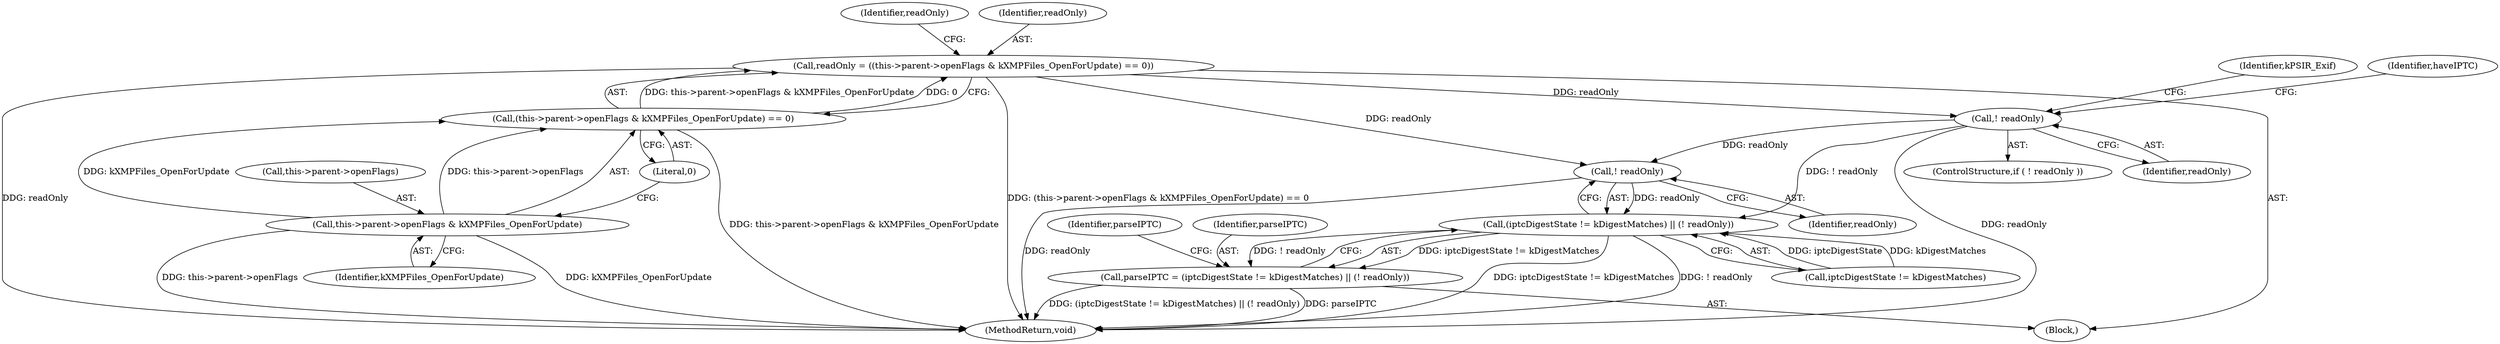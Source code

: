 digraph "0_exempi_e163667a06a9b656a047b0ec660b871f29a83c9f@API" {
"1000406" [label="(Call,! readOnly)"];
"1000215" [label="(Call,! readOnly)"];
"1000118" [label="(Call,readOnly = ((this->parent->openFlags & kXMPFiles_OpenForUpdate) == 0))"];
"1000120" [label="(Call,(this->parent->openFlags & kXMPFiles_OpenForUpdate) == 0)"];
"1000121" [label="(Call,this->parent->openFlags & kXMPFiles_OpenForUpdate)"];
"1000402" [label="(Call,(iptcDigestState != kDigestMatches) || (! readOnly))"];
"1000400" [label="(Call,parseIPTC = (iptcDigestState != kDigestMatches) || (! readOnly))"];
"1000121" [label="(Call,this->parent->openFlags & kXMPFiles_OpenForUpdate)"];
"1000110" [label="(Block,)"];
"1000216" [label="(Identifier,readOnly)"];
"1000402" [label="(Call,(iptcDigestState != kDigestMatches) || (! readOnly))"];
"1000218" [label="(Identifier,kPSIR_Exif)"];
"1000130" [label="(Identifier,readOnly)"];
"1000401" [label="(Identifier,parseIPTC)"];
"1000122" [label="(Call,this->parent->openFlags)"];
"1000215" [label="(Call,! readOnly)"];
"1000407" [label="(Identifier,readOnly)"];
"1000118" [label="(Call,readOnly = ((this->parent->openFlags & kXMPFiles_OpenForUpdate) == 0))"];
"1000214" [label="(ControlStructure,if ( ! readOnly ))"];
"1000403" [label="(Call,iptcDigestState != kDigestMatches)"];
"1000119" [label="(Identifier,readOnly)"];
"1000120" [label="(Call,(this->parent->openFlags & kXMPFiles_OpenForUpdate) == 0)"];
"1000127" [label="(Identifier,kXMPFiles_OpenForUpdate)"];
"1000406" [label="(Call,! readOnly)"];
"1000432" [label="(MethodReturn,void)"];
"1000409" [label="(Identifier,parseIPTC)"];
"1000128" [label="(Literal,0)"];
"1000222" [label="(Identifier,haveIPTC)"];
"1000400" [label="(Call,parseIPTC = (iptcDigestState != kDigestMatches) || (! readOnly))"];
"1000406" -> "1000402"  [label="AST: "];
"1000406" -> "1000407"  [label="CFG: "];
"1000407" -> "1000406"  [label="AST: "];
"1000402" -> "1000406"  [label="CFG: "];
"1000406" -> "1000432"  [label="DDG: readOnly"];
"1000406" -> "1000402"  [label="DDG: readOnly"];
"1000215" -> "1000406"  [label="DDG: readOnly"];
"1000118" -> "1000406"  [label="DDG: readOnly"];
"1000215" -> "1000214"  [label="AST: "];
"1000215" -> "1000216"  [label="CFG: "];
"1000216" -> "1000215"  [label="AST: "];
"1000218" -> "1000215"  [label="CFG: "];
"1000222" -> "1000215"  [label="CFG: "];
"1000215" -> "1000432"  [label="DDG: readOnly"];
"1000118" -> "1000215"  [label="DDG: readOnly"];
"1000215" -> "1000402"  [label="DDG: ! readOnly"];
"1000118" -> "1000110"  [label="AST: "];
"1000118" -> "1000120"  [label="CFG: "];
"1000119" -> "1000118"  [label="AST: "];
"1000120" -> "1000118"  [label="AST: "];
"1000130" -> "1000118"  [label="CFG: "];
"1000118" -> "1000432"  [label="DDG: (this->parent->openFlags & kXMPFiles_OpenForUpdate) == 0"];
"1000118" -> "1000432"  [label="DDG: readOnly"];
"1000120" -> "1000118"  [label="DDG: this->parent->openFlags & kXMPFiles_OpenForUpdate"];
"1000120" -> "1000118"  [label="DDG: 0"];
"1000120" -> "1000128"  [label="CFG: "];
"1000121" -> "1000120"  [label="AST: "];
"1000128" -> "1000120"  [label="AST: "];
"1000120" -> "1000432"  [label="DDG: this->parent->openFlags & kXMPFiles_OpenForUpdate"];
"1000121" -> "1000120"  [label="DDG: this->parent->openFlags"];
"1000121" -> "1000120"  [label="DDG: kXMPFiles_OpenForUpdate"];
"1000121" -> "1000127"  [label="CFG: "];
"1000122" -> "1000121"  [label="AST: "];
"1000127" -> "1000121"  [label="AST: "];
"1000128" -> "1000121"  [label="CFG: "];
"1000121" -> "1000432"  [label="DDG: kXMPFiles_OpenForUpdate"];
"1000121" -> "1000432"  [label="DDG: this->parent->openFlags"];
"1000402" -> "1000400"  [label="AST: "];
"1000402" -> "1000403"  [label="CFG: "];
"1000403" -> "1000402"  [label="AST: "];
"1000400" -> "1000402"  [label="CFG: "];
"1000402" -> "1000432"  [label="DDG: iptcDigestState != kDigestMatches"];
"1000402" -> "1000432"  [label="DDG: ! readOnly"];
"1000402" -> "1000400"  [label="DDG: iptcDigestState != kDigestMatches"];
"1000402" -> "1000400"  [label="DDG: ! readOnly"];
"1000403" -> "1000402"  [label="DDG: iptcDigestState"];
"1000403" -> "1000402"  [label="DDG: kDigestMatches"];
"1000400" -> "1000110"  [label="AST: "];
"1000401" -> "1000400"  [label="AST: "];
"1000409" -> "1000400"  [label="CFG: "];
"1000400" -> "1000432"  [label="DDG: parseIPTC"];
"1000400" -> "1000432"  [label="DDG: (iptcDigestState != kDigestMatches) || (! readOnly)"];
}
